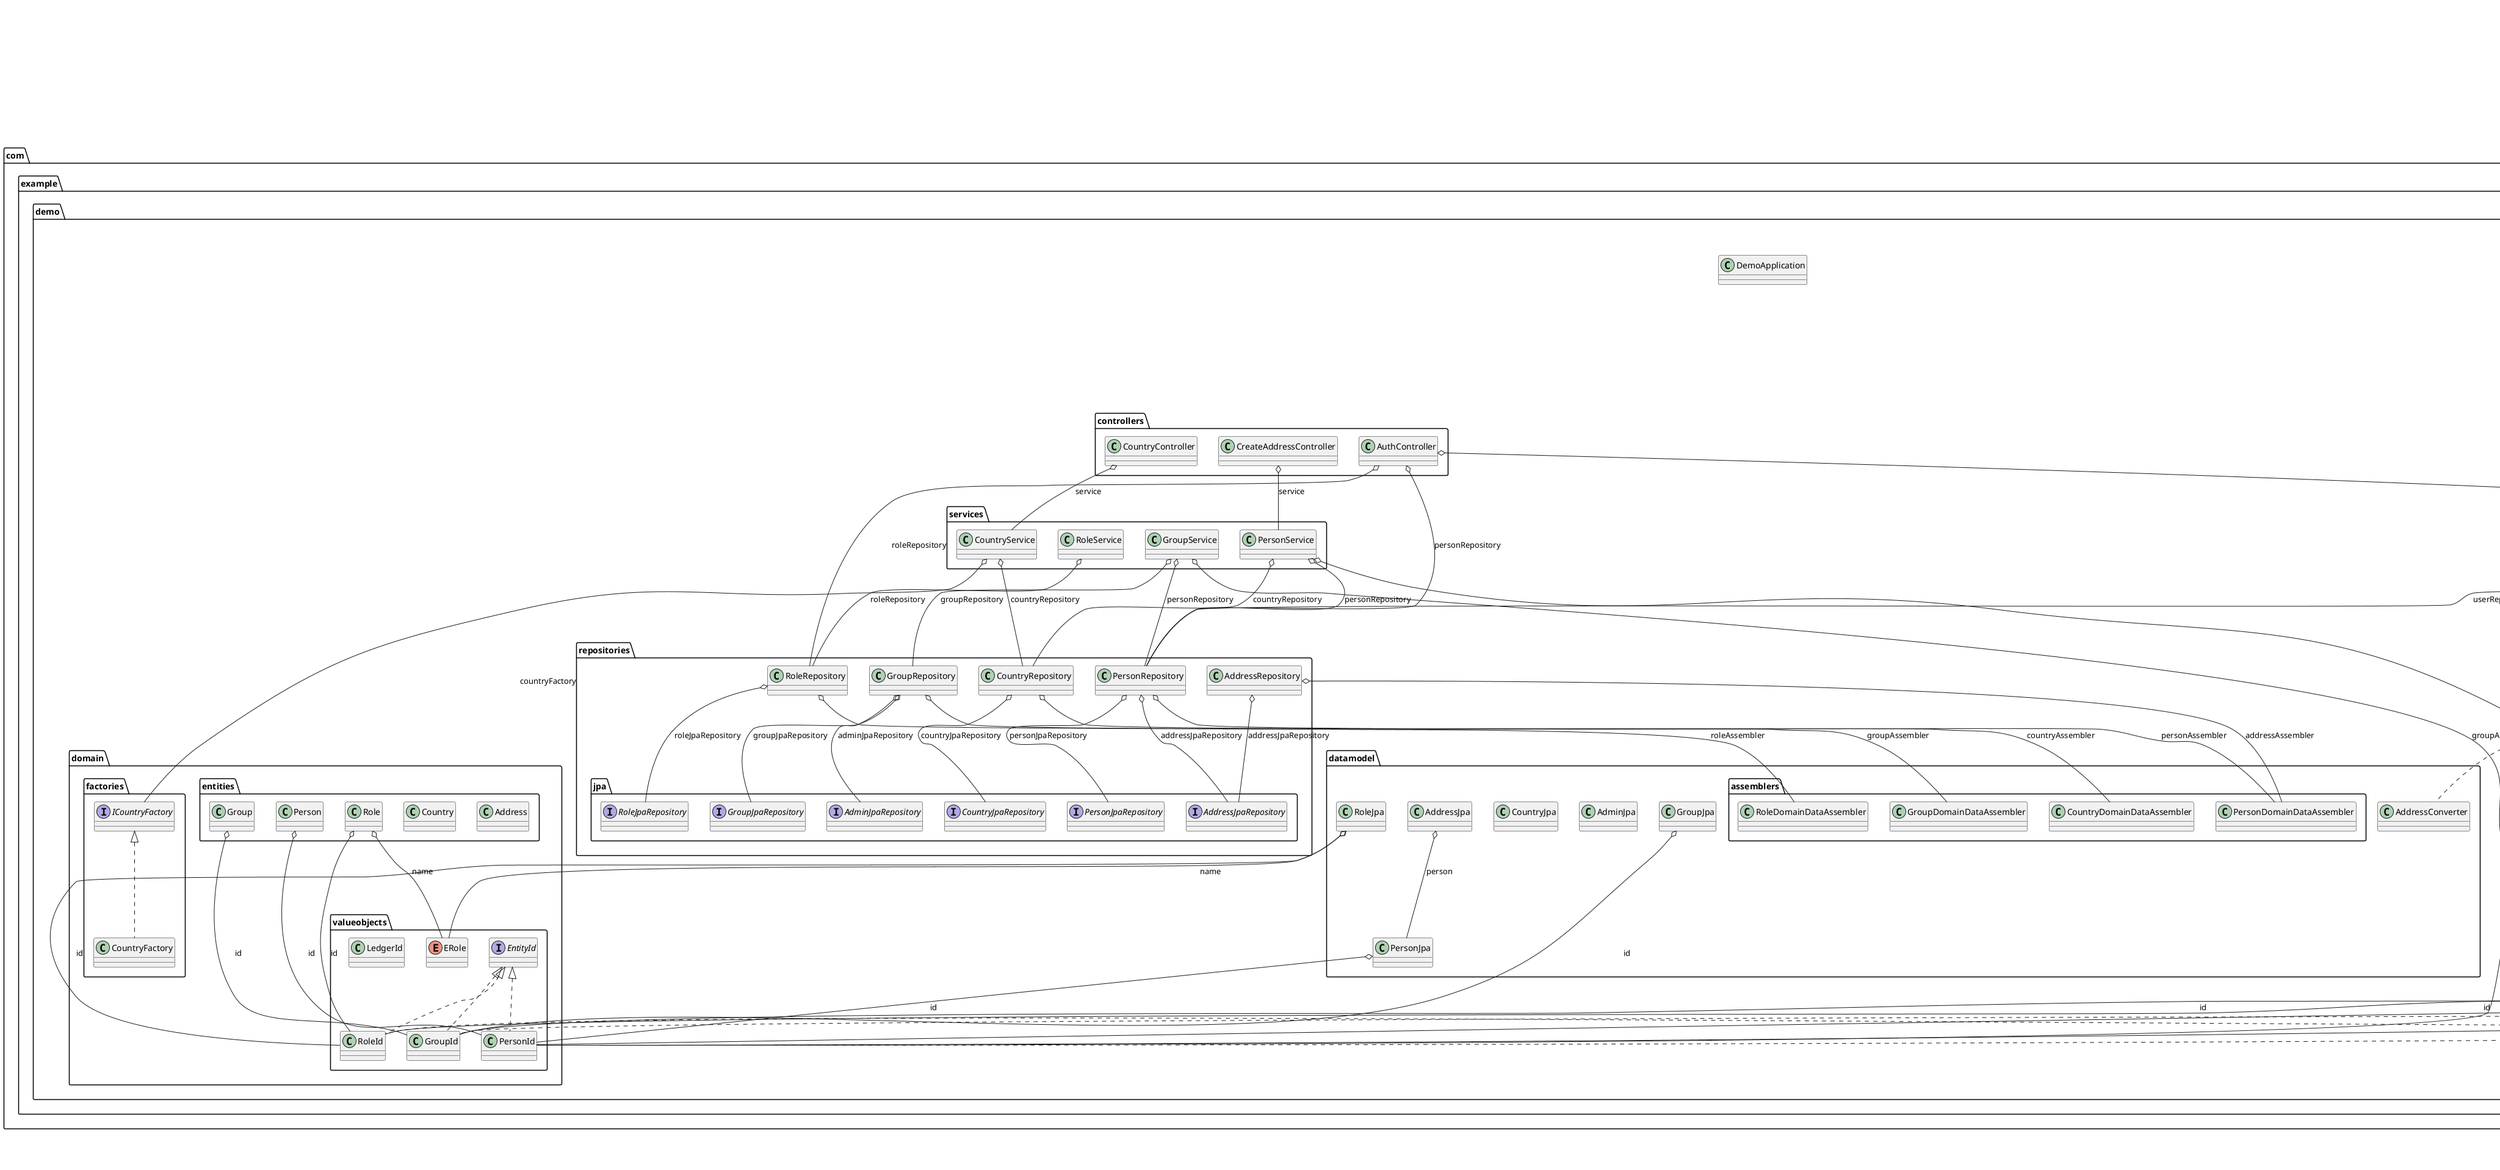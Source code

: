 @startuml

title __DEMO's Class Diagram__\n

  namespace com.example.demo {
    namespace DTO {
      class com.example.demo.DTO.AddressDTO {
      }
    }
  }
  

  namespace com.example.demo {
    namespace DTO {
      class com.example.demo.DTO.GroupDTO {
      }
    }
  }
  

  namespace com.example.demo {
    namespace DTO {
      class com.example.demo.DTO.JwtResponse {
      }
    }
  }
  

  namespace com.example.demo {
    namespace DTO {
      class com.example.demo.DTO.LoginRequest {
      }
    }
  }
  

  namespace com.example.demo {
    namespace DTO {
      class com.example.demo.DTO.MessageResponse {
      }
    }
  }
  

  namespace com.example.demo {
    namespace DTO {
      class com.example.demo.DTO.NewAddressInfoDTO {
      }
    }
  }
  

  namespace com.example.demo {
    namespace DTO {
      class com.example.demo.DTO.NewCountryInfoDTO {
      }
    }
  }
  

  namespace com.example.demo {
    namespace DTO {
      class com.example.demo.DTO.PersonDTO {
      }
    }
  }
  

  namespace com.example.demo {
    namespace DTO {
      class com.example.demo.DTO.RoleDTO {
      }
    }
  }
  

  namespace com.example.demo {
    namespace DTO {
      class com.example.demo.DTO.SignupRequest {
      }
    }
  }
  

  namespace com.example.demo {
    namespace DTO {
      namespace assemblers {
        class com.example.demo.DTO.assemblers.AddressDomainDTOAssembler {
        }
      }
    }
  }
  

  namespace com.example.demo {
    namespace DTO {
      namespace assemblers {
        class com.example.demo.DTO.assemblers.GroupDomainDTOAssembler {
        }
      }
    }
  }
  

  namespace com.example.demo {
    namespace DTO {
      namespace assemblers {
        class com.example.demo.DTO.assemblers.PersonDomainDTOAssembler {
        }
      }
    }
  }
  

  namespace com.example.demo {
    class com.example.demo.DemoApplication {
    }
  }
  

  namespace com.example.demo {
    namespace controllers {
      class com.example.demo.controllers.AuthController {
      }
    }
  }
  

  namespace com.example.demo {
    namespace controllers {
      class com.example.demo.controllers.CountryController {
      }
    }
  }
  

  namespace com.example.demo {
    namespace controllers {
      class com.example.demo.controllers.CreateAddressController {
      }
    }
  }
  

  namespace com.example.demo {
    namespace datamodel {
      class com.example.demo.datamodel.AddressConverter {
      }
    }
  }
  

  namespace com.example.demo {
    namespace datamodel {
      class com.example.demo.datamodel.AddressJpa {
      }
    }
  }
  

  namespace com.example.demo {
    namespace datamodel {
      class com.example.demo.datamodel.AdminJpa {
      }
    }
  }
  

  namespace com.example.demo {
    namespace datamodel {
      class com.example.demo.datamodel.CountryJpa {
      }
    }
  }
  

  namespace com.example.demo {
    namespace datamodel {
      class com.example.demo.datamodel.GroupJpa {
      }
    }
  }
  

  namespace com.example.demo {
    namespace datamodel {
      class com.example.demo.datamodel.PersonJpa {
      }
    }
  }
  

  namespace com.example.demo {
    namespace datamodel {
      class com.example.demo.datamodel.RoleJpa {
      }
    }
  }
  

  namespace com.example.demo {
    namespace datamodel {
      namespace assemblers {
        class com.example.demo.datamodel.assemblers.CountryDomainDataAssembler {
        }
      }
    }
  }
  

  namespace com.example.demo {
    namespace datamodel {
      namespace assemblers {
        class com.example.demo.datamodel.assemblers.GroupDomainDataAssembler {
        }
      }
    }
  }
  

  namespace com.example.demo {
    namespace datamodel {
      namespace assemblers {
        class com.example.demo.datamodel.assemblers.PersonDomainDataAssembler {
        }
      }
    }
  }
  

  namespace com.example.demo {
    namespace datamodel {
      namespace assemblers {
        class com.example.demo.datamodel.assemblers.RoleDomainDataAssembler {
        }
      }
    }
  }
  

  namespace com.example.demo {
    namespace domain {
      namespace entities {
        class com.example.demo.domain.entities.Address {
        }
      }
    }
  }
  

  namespace com.example.demo {
    namespace domain {
      namespace entities {
        class com.example.demo.domain.entities.Country {
        }
      }
    }
  }
  

  namespace com.example.demo {
    namespace domain {
      namespace entities {
        class com.example.demo.domain.entities.Group {
        }
      }
    }
  }
  

  namespace com.example.demo {
    namespace domain {
      namespace entities {
        class com.example.demo.domain.entities.Person {
        }
      }
    }
  }
  

  namespace com.example.demo {
    namespace domain {
      namespace entities {
        class com.example.demo.domain.entities.Role {
        }
      }
    }
  }
  

  namespace com.example.demo {
    namespace domain {
      namespace factories {
        class com.example.demo.domain.factories.CountryFactory {
        }
      }
    }
  }
  

  namespace com.example.demo {
    namespace domain {
      namespace factories {
        interface com.example.demo.domain.factories.ICountryFactory {
        }
      }
    }
  }
  

  namespace com.example.demo {
    namespace domain {
      namespace valueobjects {
        enum ERole {
        }
      }
    }
  }
  

  namespace com.example.demo {
    namespace domain {
      namespace valueobjects {
        interface com.example.demo.domain.valueobjects.EntityId {
        }
      }
    }
  }
  

  namespace com.example.demo {
    namespace domain {
      namespace valueobjects {
        class com.example.demo.domain.valueobjects.GroupId {
        }
      }
    }
  }
  

  namespace com.example.demo {
    namespace domain {
      namespace valueobjects {
        class com.example.demo.domain.valueobjects.LedgerId {
        }
      }
    }
  }
  

  namespace com.example.demo {
    namespace domain {
      namespace valueobjects {
        class com.example.demo.domain.valueobjects.PersonId {
        }
      }
    }
  }
  

  namespace com.example.demo {
    namespace domain {
      namespace valueobjects {
        class com.example.demo.domain.valueobjects.RoleId {
        }
      }
    }
  }
  

  namespace com.example.demo {
    namespace repositories {
      class com.example.demo.repositories.AddressRepository {
      }
    }
  }
  

  namespace com.example.demo {
    namespace repositories {
      class com.example.demo.repositories.CountryRepository {
      }
    }
  }
  

  namespace com.example.demo {
    namespace repositories {
      class com.example.demo.repositories.GroupRepository {
      }
    }
  }
  

  namespace com.example.demo {
    namespace repositories {
      class com.example.demo.repositories.PersonRepository {
      }
    }
  }
  

  namespace com.example.demo {
    namespace repositories {
      class com.example.demo.repositories.RoleRepository {
      }
    }
  }
  

  namespace com.example.demo {
    namespace repositories {
      namespace jpa {
        interface com.example.demo.repositories.jpa.AddressJpaRepository {
        }
      }
    }
  }
  

  namespace com.example.demo {
    namespace repositories {
      namespace jpa {
        interface com.example.demo.repositories.jpa.AdminJpaRepository {
        }
      }
    }
  }
  

  namespace com.example.demo {
    namespace repositories {
      namespace jpa {
        interface com.example.demo.repositories.jpa.CountryJpaRepository {
        }
      }
    }
  }
  

  namespace com.example.demo {
    namespace repositories {
      namespace jpa {
        interface com.example.demo.repositories.jpa.GroupJpaRepository {
        }
      }
    }
  }
  

  namespace com.example.demo {
    namespace repositories {
      namespace jpa {
        interface com.example.demo.repositories.jpa.PersonJpaRepository {
        }
      }
    }
  }
  

  namespace com.example.demo {
    namespace repositories {
      namespace jpa {
        interface com.example.demo.repositories.jpa.RoleJpaRepository {
        }
      }
    }
  }
  

  namespace com.example.demo {
    namespace security {
      class com.example.demo.security.WebSecurityConfig {
      }
    }
  }
  

  namespace com.example.demo {
    namespace security {
      namespace jwt {
        class com.example.demo.security.jwt.AuthEntryPointJwt {
        }
      }
    }
  }
  

  namespace com.example.demo {
    namespace security {
      namespace jwt {
        class com.example.demo.security.jwt.AuthTokenFilter {
        }
      }
    }
  }
  

  namespace com.example.demo {
    namespace security {
      namespace jwt {
        class com.example.demo.security.jwt.JwtUtils {
        }
      }
    }
  }
  

  namespace com.example.demo {
    namespace security {
      namespace services {
        class com.example.demo.security.services.UserDetailsImpl {
        }
      }
    }
  }
  

  namespace com.example.demo {
    namespace security {
      namespace services {
        class com.example.demo.security.services.UserDetailsServiceImpl {
        }
      }
    }
  }
  

  namespace com.example.demo {
    namespace services {
      class com.example.demo.services.CountryService {
      }
    }
  }
  

  namespace com.example.demo {
    namespace services {
      class com.example.demo.services.GroupService {
      }
    }
  }
  

  namespace com.example.demo {
    namespace services {
      class com.example.demo.services.PersonService {
      }
    }
  }
  

  namespace com.example.demo {
    namespace services {
      class com.example.demo.services.RoleService {
      }
    }
  }
  

  com.example.demo.DTO.AddressDTO -up-|> org.springframework.hateoas.RepresentationModel
  com.example.demo.DTO.GroupDTO -up-|> org.springframework.hateoas.RepresentationModel
  com.example.demo.DTO.GroupDTO o-- com.example.demo.domain.valueobjects.GroupId : id
  com.example.demo.DTO.JwtResponse -up-|> org.springframework.hateoas.RepresentationModel
  com.example.demo.DTO.JwtResponse o-- com.example.demo.domain.valueobjects.PersonId : id
  com.example.demo.DTO.LoginRequest -up-|> org.springframework.hateoas.RepresentationModel
  com.example.demo.DTO.MessageResponse -up-|> org.springframework.hateoas.RepresentationModel
  com.example.demo.DTO.PersonDTO -up-|> org.springframework.hateoas.RepresentationModel
  com.example.demo.DTO.PersonDTO o-- com.example.demo.domain.valueobjects.PersonId : id
  com.example.demo.DTO.RoleDTO -up-|> org.springframework.hateoas.RepresentationModel
  com.example.demo.DTO.RoleDTO o-- com.example.demo.domain.valueobjects.RoleId : id
  com.example.demo.DTO.SignupRequest -up-|> org.springframework.hateoas.RepresentationModel
  com.example.demo.controllers.AuthController o-- com.example.demo.security.jwt.JwtUtils : jwtUtils
  com.example.demo.controllers.AuthController o-- com.example.demo.repositories.PersonRepository : personRepository
  com.example.demo.controllers.AuthController o-- com.example.demo.repositories.RoleRepository : roleRepository
  com.example.demo.controllers.CountryController o-- com.example.demo.services.CountryService : service
  com.example.demo.controllers.CreateAddressController o-- com.example.demo.services.PersonService : service
  com.example.demo.datamodel.AddressConverter .up.|> javax.persistence.AttributeConverter
  com.example.demo.datamodel.AddressJpa o-- com.example.demo.datamodel.PersonJpa : person
  com.example.demo.datamodel.AdminJpa o-- com.example.demo.datamodel.AdminJpa.GroupPersonIdJpa : id
  com.example.demo.datamodel.GroupJpa o-- com.example.demo.domain.valueobjects.GroupId : id
  com.example.demo.datamodel.PersonJpa o-- com.example.demo.domain.valueobjects.PersonId : id
  com.example.demo.datamodel.RoleJpa o-- com.example.demo.domain.valueobjects.RoleId : id
  com.example.demo.datamodel.RoleJpa o-- com.example.demo.domain.valueobjects.ERole : name
  com.example.demo.domain.entities.Group o-- com.example.demo.domain.valueobjects.GroupId : id
  com.example.demo.domain.entities.Person o-- com.example.demo.domain.valueobjects.PersonId : id
  com.example.demo.domain.entities.Role o-- com.example.demo.domain.valueobjects.RoleId : id
  com.example.demo.domain.entities.Role o-- com.example.demo.domain.valueobjects.ERole : name
  com.example.demo.domain.factories.CountryFactory .up.|> com.example.demo.domain.factories.ICountryFactory
  com.example.demo.domain.valueobjects.GroupId .up.|> com.example.demo.domain.valueobjects.EntityId
  com.example.demo.domain.valueobjects.GroupId .up.|> java.io.Serializable
  com.example.demo.domain.valueobjects.PersonId .up.|> com.example.demo.domain.valueobjects.EntityId
  com.example.demo.domain.valueobjects.PersonId .up.|> java.io.Serializable
  com.example.demo.domain.valueobjects.RoleId .up.|> com.example.demo.domain.valueobjects.EntityId
  com.example.demo.domain.valueobjects.RoleId .up.|> java.io.Serializable
  com.example.demo.repositories.AddressRepository o-- com.example.demo.datamodel.assemblers.PersonDomainDataAssembler : addressAssembler
  com.example.demo.repositories.AddressRepository o-- com.example.demo.repositories.jpa.AddressJpaRepository : addressJpaRepository
  com.example.demo.repositories.CountryRepository o-- com.example.demo.datamodel.assemblers.CountryDomainDataAssembler : countryAssembler
  com.example.demo.repositories.CountryRepository o-- com.example.demo.repositories.jpa.CountryJpaRepository : countryJpaRepository
  com.example.demo.repositories.GroupRepository o-- com.example.demo.repositories.jpa.AdminJpaRepository : adminJpaRepository
  com.example.demo.repositories.GroupRepository o-- com.example.demo.datamodel.assemblers.GroupDomainDataAssembler : groupAssembler
  com.example.demo.repositories.GroupRepository o-- com.example.demo.repositories.jpa.GroupJpaRepository : groupJpaRepository
  com.example.demo.repositories.PersonRepository o-- com.example.demo.repositories.jpa.AddressJpaRepository : addressJpaRepository
  com.example.demo.repositories.PersonRepository o-- com.example.demo.datamodel.assemblers.PersonDomainDataAssembler : personAssembler
  com.example.demo.repositories.PersonRepository o-- com.example.demo.repositories.jpa.PersonJpaRepository : personJpaRepository
  com.example.demo.repositories.RoleRepository o-- com.example.demo.datamodel.assemblers.RoleDomainDataAssembler : roleAssembler
  com.example.demo.repositories.RoleRepository o-- com.example.demo.repositories.jpa.RoleJpaRepository : roleJpaRepository
  com.example.demo.security.WebSecurityConfig -up-|> org.springframework.security.config.annotation.web.configuration.WebSecurityConfigurerAdapter
  com.example.demo.security.WebSecurityConfig o-- com.example.demo.security.services.UserDetailsServiceImpl : userDetailsService
  com.example.demo.security.WebSecurityConfig o-- com.example.demo.security.jwt.AuthEntryPointJwt : unauthorizedHandler
  com.example.demo.security.jwt.AuthEntryPointJwt .up.|> org.springframework.security.web.AuthenticationEntryPoint
  com.example.demo.security.jwt.AuthTokenFilter -up-|> org.springframework.web.filter.OncePerRequestFilter
  com.example.demo.security.jwt.AuthTokenFilter o-- com.example.demo.security.jwt.JwtUtils : jwtUtils
  com.example.demo.security.jwt.AuthTokenFilter o-- com.example.demo.security.services.UserDetailsServiceImpl : userDetailsService
  com.example.demo.security.services.UserDetailsImpl .up.|> org.springframework.security.core.userdetails.UserDetails
  com.example.demo.security.services.UserDetailsImpl o-- com.example.demo.domain.valueobjects.PersonId : id
  com.example.demo.security.services.UserDetailsServiceImpl .up.|> org.springframework.security.core.userdetails.UserDetailsService
  com.example.demo.security.services.UserDetailsServiceImpl o-- com.example.demo.repositories.PersonRepository : userRepository
  com.example.demo.services.CountryService o-- com.example.demo.domain.factories.ICountryFactory : countryFactory
  com.example.demo.services.CountryService o-- com.example.demo.repositories.CountryRepository : countryRepository
  com.example.demo.services.GroupService o-- com.example.demo.DTO.assemblers.GroupDomainDTOAssembler : groupAssembler
  com.example.demo.services.GroupService o-- com.example.demo.repositories.GroupRepository : groupRepository
  com.example.demo.services.GroupService o-- com.example.demo.repositories.PersonRepository : personRepository
  com.example.demo.services.PersonService o-- com.example.demo.repositories.CountryRepository : countryRepository
  com.example.demo.services.PersonService o-- com.example.demo.DTO.assemblers.PersonDomainDTOAssembler : personAssembler
  com.example.demo.services.PersonService o-- com.example.demo.repositories.PersonRepository : personRepository
  com.example.demo.services.RoleService o-- com.example.demo.repositories.RoleRepository : roleRepository


right footer


PlantUML diagram generated by SketchIt! (https://bitbucket.org/pmesmeur/sketch.it)
For more information about this tool, please contact philippe.mesmeur@gmail.com
endfooter

@enduml
